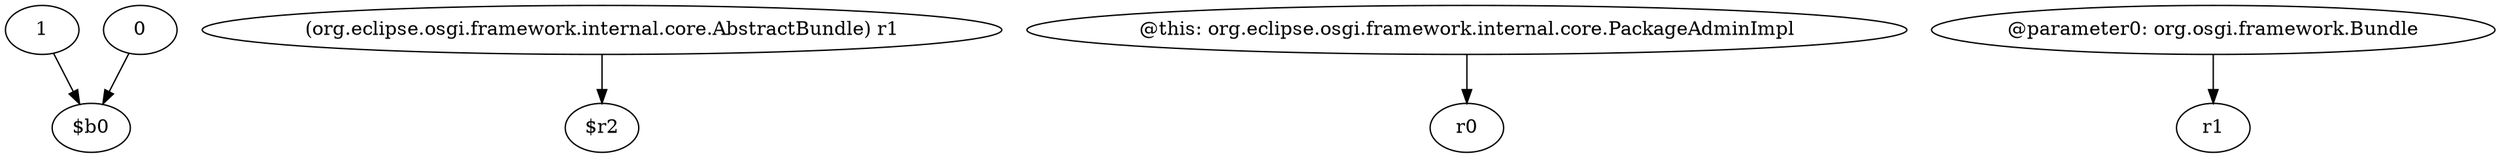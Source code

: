 digraph g {
0[label="1"]
1[label="$b0"]
0->1[label=""]
2[label="(org.eclipse.osgi.framework.internal.core.AbstractBundle) r1"]
3[label="$r2"]
2->3[label=""]
4[label="@this: org.eclipse.osgi.framework.internal.core.PackageAdminImpl"]
5[label="r0"]
4->5[label=""]
6[label="@parameter0: org.osgi.framework.Bundle"]
7[label="r1"]
6->7[label=""]
8[label="0"]
8->1[label=""]
}